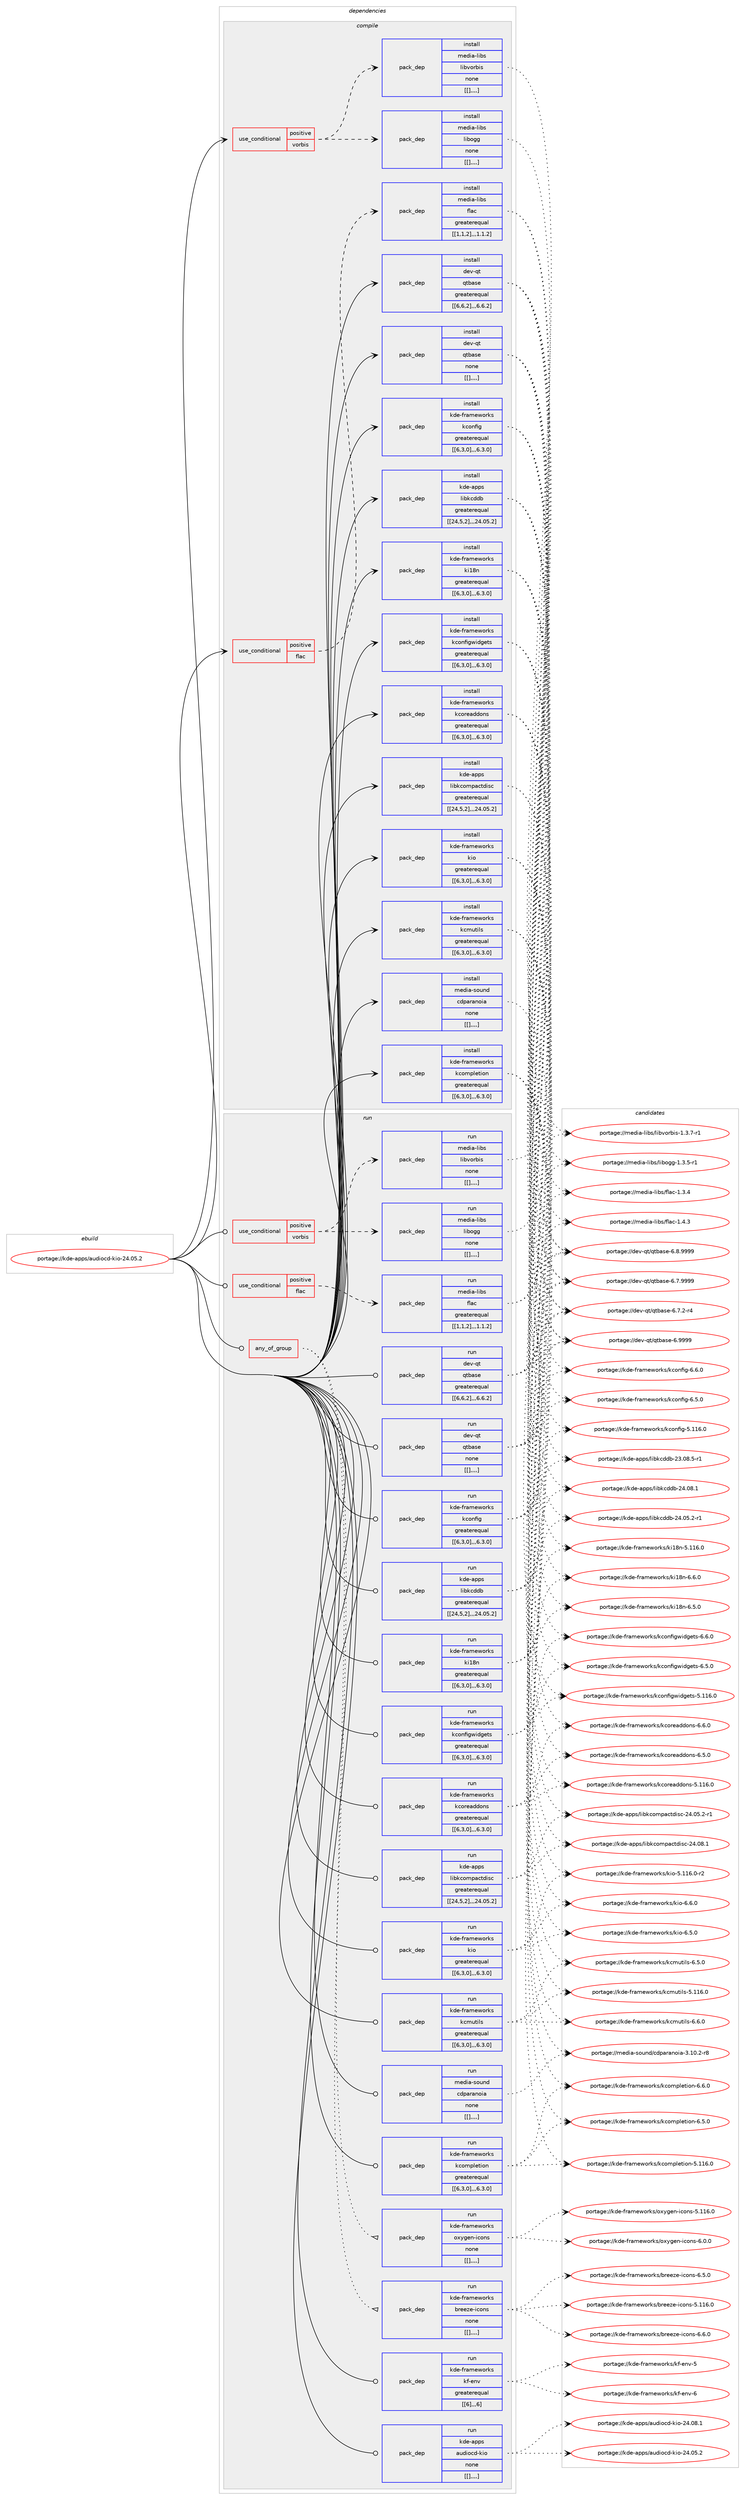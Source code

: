digraph prolog {

# *************
# Graph options
# *************

newrank=true;
concentrate=true;
compound=true;
graph [rankdir=LR,fontname=Helvetica,fontsize=10,ranksep=1.5];#, ranksep=2.5, nodesep=0.2];
edge  [arrowhead=vee];
node  [fontname=Helvetica,fontsize=10];

# **********
# The ebuild
# **********

subgraph cluster_leftcol {
color=gray;
label=<<i>ebuild</i>>;
id [label="portage://kde-apps/audiocd-kio-24.05.2", color=red, width=4, href="../kde-apps/audiocd-kio-24.05.2.svg"];
}

# ****************
# The dependencies
# ****************

subgraph cluster_midcol {
color=gray;
label=<<i>dependencies</i>>;
subgraph cluster_compile {
fillcolor="#eeeeee";
style=filled;
label=<<i>compile</i>>;
subgraph cond68713 {
dependency251372 [label=<<TABLE BORDER="0" CELLBORDER="1" CELLSPACING="0" CELLPADDING="4"><TR><TD ROWSPAN="3" CELLPADDING="10">use_conditional</TD></TR><TR><TD>positive</TD></TR><TR><TD>flac</TD></TR></TABLE>>, shape=none, color=red];
subgraph pack181047 {
dependency251373 [label=<<TABLE BORDER="0" CELLBORDER="1" CELLSPACING="0" CELLPADDING="4" WIDTH="220"><TR><TD ROWSPAN="6" CELLPADDING="30">pack_dep</TD></TR><TR><TD WIDTH="110">install</TD></TR><TR><TD>media-libs</TD></TR><TR><TD>flac</TD></TR><TR><TD>greaterequal</TD></TR><TR><TD>[[1,1,2],,,1.1.2]</TD></TR></TABLE>>, shape=none, color=blue];
}
dependency251372:e -> dependency251373:w [weight=20,style="dashed",arrowhead="vee"];
}
id:e -> dependency251372:w [weight=20,style="solid",arrowhead="vee"];
subgraph cond68714 {
dependency251374 [label=<<TABLE BORDER="0" CELLBORDER="1" CELLSPACING="0" CELLPADDING="4"><TR><TD ROWSPAN="3" CELLPADDING="10">use_conditional</TD></TR><TR><TD>positive</TD></TR><TR><TD>vorbis</TD></TR></TABLE>>, shape=none, color=red];
subgraph pack181048 {
dependency251375 [label=<<TABLE BORDER="0" CELLBORDER="1" CELLSPACING="0" CELLPADDING="4" WIDTH="220"><TR><TD ROWSPAN="6" CELLPADDING="30">pack_dep</TD></TR><TR><TD WIDTH="110">install</TD></TR><TR><TD>media-libs</TD></TR><TR><TD>libogg</TD></TR><TR><TD>none</TD></TR><TR><TD>[[],,,,]</TD></TR></TABLE>>, shape=none, color=blue];
}
dependency251374:e -> dependency251375:w [weight=20,style="dashed",arrowhead="vee"];
subgraph pack181049 {
dependency251376 [label=<<TABLE BORDER="0" CELLBORDER="1" CELLSPACING="0" CELLPADDING="4" WIDTH="220"><TR><TD ROWSPAN="6" CELLPADDING="30">pack_dep</TD></TR><TR><TD WIDTH="110">install</TD></TR><TR><TD>media-libs</TD></TR><TR><TD>libvorbis</TD></TR><TR><TD>none</TD></TR><TR><TD>[[],,,,]</TD></TR></TABLE>>, shape=none, color=blue];
}
dependency251374:e -> dependency251376:w [weight=20,style="dashed",arrowhead="vee"];
}
id:e -> dependency251374:w [weight=20,style="solid",arrowhead="vee"];
subgraph pack181050 {
dependency251377 [label=<<TABLE BORDER="0" CELLBORDER="1" CELLSPACING="0" CELLPADDING="4" WIDTH="220"><TR><TD ROWSPAN="6" CELLPADDING="30">pack_dep</TD></TR><TR><TD WIDTH="110">install</TD></TR><TR><TD>dev-qt</TD></TR><TR><TD>qtbase</TD></TR><TR><TD>greaterequal</TD></TR><TR><TD>[[6,6,2],,,6.6.2]</TD></TR></TABLE>>, shape=none, color=blue];
}
id:e -> dependency251377:w [weight=20,style="solid",arrowhead="vee"];
subgraph pack181051 {
dependency251378 [label=<<TABLE BORDER="0" CELLBORDER="1" CELLSPACING="0" CELLPADDING="4" WIDTH="220"><TR><TD ROWSPAN="6" CELLPADDING="30">pack_dep</TD></TR><TR><TD WIDTH="110">install</TD></TR><TR><TD>dev-qt</TD></TR><TR><TD>qtbase</TD></TR><TR><TD>none</TD></TR><TR><TD>[[],,,,]</TD></TR></TABLE>>, shape=none, color=blue];
}
id:e -> dependency251378:w [weight=20,style="solid",arrowhead="vee"];
subgraph pack181052 {
dependency251379 [label=<<TABLE BORDER="0" CELLBORDER="1" CELLSPACING="0" CELLPADDING="4" WIDTH="220"><TR><TD ROWSPAN="6" CELLPADDING="30">pack_dep</TD></TR><TR><TD WIDTH="110">install</TD></TR><TR><TD>kde-apps</TD></TR><TR><TD>libkcddb</TD></TR><TR><TD>greaterequal</TD></TR><TR><TD>[[24,5,2],,,24.05.2]</TD></TR></TABLE>>, shape=none, color=blue];
}
id:e -> dependency251379:w [weight=20,style="solid",arrowhead="vee"];
subgraph pack181053 {
dependency251380 [label=<<TABLE BORDER="0" CELLBORDER="1" CELLSPACING="0" CELLPADDING="4" WIDTH="220"><TR><TD ROWSPAN="6" CELLPADDING="30">pack_dep</TD></TR><TR><TD WIDTH="110">install</TD></TR><TR><TD>kde-apps</TD></TR><TR><TD>libkcompactdisc</TD></TR><TR><TD>greaterequal</TD></TR><TR><TD>[[24,5,2],,,24.05.2]</TD></TR></TABLE>>, shape=none, color=blue];
}
id:e -> dependency251380:w [weight=20,style="solid",arrowhead="vee"];
subgraph pack181054 {
dependency251381 [label=<<TABLE BORDER="0" CELLBORDER="1" CELLSPACING="0" CELLPADDING="4" WIDTH="220"><TR><TD ROWSPAN="6" CELLPADDING="30">pack_dep</TD></TR><TR><TD WIDTH="110">install</TD></TR><TR><TD>kde-frameworks</TD></TR><TR><TD>kcmutils</TD></TR><TR><TD>greaterequal</TD></TR><TR><TD>[[6,3,0],,,6.3.0]</TD></TR></TABLE>>, shape=none, color=blue];
}
id:e -> dependency251381:w [weight=20,style="solid",arrowhead="vee"];
subgraph pack181055 {
dependency251382 [label=<<TABLE BORDER="0" CELLBORDER="1" CELLSPACING="0" CELLPADDING="4" WIDTH="220"><TR><TD ROWSPAN="6" CELLPADDING="30">pack_dep</TD></TR><TR><TD WIDTH="110">install</TD></TR><TR><TD>kde-frameworks</TD></TR><TR><TD>kcompletion</TD></TR><TR><TD>greaterequal</TD></TR><TR><TD>[[6,3,0],,,6.3.0]</TD></TR></TABLE>>, shape=none, color=blue];
}
id:e -> dependency251382:w [weight=20,style="solid",arrowhead="vee"];
subgraph pack181056 {
dependency251383 [label=<<TABLE BORDER="0" CELLBORDER="1" CELLSPACING="0" CELLPADDING="4" WIDTH="220"><TR><TD ROWSPAN="6" CELLPADDING="30">pack_dep</TD></TR><TR><TD WIDTH="110">install</TD></TR><TR><TD>kde-frameworks</TD></TR><TR><TD>kconfig</TD></TR><TR><TD>greaterequal</TD></TR><TR><TD>[[6,3,0],,,6.3.0]</TD></TR></TABLE>>, shape=none, color=blue];
}
id:e -> dependency251383:w [weight=20,style="solid",arrowhead="vee"];
subgraph pack181057 {
dependency251384 [label=<<TABLE BORDER="0" CELLBORDER="1" CELLSPACING="0" CELLPADDING="4" WIDTH="220"><TR><TD ROWSPAN="6" CELLPADDING="30">pack_dep</TD></TR><TR><TD WIDTH="110">install</TD></TR><TR><TD>kde-frameworks</TD></TR><TR><TD>kconfigwidgets</TD></TR><TR><TD>greaterequal</TD></TR><TR><TD>[[6,3,0],,,6.3.0]</TD></TR></TABLE>>, shape=none, color=blue];
}
id:e -> dependency251384:w [weight=20,style="solid",arrowhead="vee"];
subgraph pack181058 {
dependency251385 [label=<<TABLE BORDER="0" CELLBORDER="1" CELLSPACING="0" CELLPADDING="4" WIDTH="220"><TR><TD ROWSPAN="6" CELLPADDING="30">pack_dep</TD></TR><TR><TD WIDTH="110">install</TD></TR><TR><TD>kde-frameworks</TD></TR><TR><TD>kcoreaddons</TD></TR><TR><TD>greaterequal</TD></TR><TR><TD>[[6,3,0],,,6.3.0]</TD></TR></TABLE>>, shape=none, color=blue];
}
id:e -> dependency251385:w [weight=20,style="solid",arrowhead="vee"];
subgraph pack181059 {
dependency251386 [label=<<TABLE BORDER="0" CELLBORDER="1" CELLSPACING="0" CELLPADDING="4" WIDTH="220"><TR><TD ROWSPAN="6" CELLPADDING="30">pack_dep</TD></TR><TR><TD WIDTH="110">install</TD></TR><TR><TD>kde-frameworks</TD></TR><TR><TD>ki18n</TD></TR><TR><TD>greaterequal</TD></TR><TR><TD>[[6,3,0],,,6.3.0]</TD></TR></TABLE>>, shape=none, color=blue];
}
id:e -> dependency251386:w [weight=20,style="solid",arrowhead="vee"];
subgraph pack181060 {
dependency251387 [label=<<TABLE BORDER="0" CELLBORDER="1" CELLSPACING="0" CELLPADDING="4" WIDTH="220"><TR><TD ROWSPAN="6" CELLPADDING="30">pack_dep</TD></TR><TR><TD WIDTH="110">install</TD></TR><TR><TD>kde-frameworks</TD></TR><TR><TD>kio</TD></TR><TR><TD>greaterequal</TD></TR><TR><TD>[[6,3,0],,,6.3.0]</TD></TR></TABLE>>, shape=none, color=blue];
}
id:e -> dependency251387:w [weight=20,style="solid",arrowhead="vee"];
subgraph pack181061 {
dependency251388 [label=<<TABLE BORDER="0" CELLBORDER="1" CELLSPACING="0" CELLPADDING="4" WIDTH="220"><TR><TD ROWSPAN="6" CELLPADDING="30">pack_dep</TD></TR><TR><TD WIDTH="110">install</TD></TR><TR><TD>media-sound</TD></TR><TR><TD>cdparanoia</TD></TR><TR><TD>none</TD></TR><TR><TD>[[],,,,]</TD></TR></TABLE>>, shape=none, color=blue];
}
id:e -> dependency251388:w [weight=20,style="solid",arrowhead="vee"];
}
subgraph cluster_compileandrun {
fillcolor="#eeeeee";
style=filled;
label=<<i>compile and run</i>>;
}
subgraph cluster_run {
fillcolor="#eeeeee";
style=filled;
label=<<i>run</i>>;
subgraph any1452 {
dependency251389 [label=<<TABLE BORDER="0" CELLBORDER="1" CELLSPACING="0" CELLPADDING="4"><TR><TD CELLPADDING="10">any_of_group</TD></TR></TABLE>>, shape=none, color=red];subgraph pack181062 {
dependency251390 [label=<<TABLE BORDER="0" CELLBORDER="1" CELLSPACING="0" CELLPADDING="4" WIDTH="220"><TR><TD ROWSPAN="6" CELLPADDING="30">pack_dep</TD></TR><TR><TD WIDTH="110">run</TD></TR><TR><TD>kde-frameworks</TD></TR><TR><TD>breeze-icons</TD></TR><TR><TD>none</TD></TR><TR><TD>[[],,,,]</TD></TR></TABLE>>, shape=none, color=blue];
}
dependency251389:e -> dependency251390:w [weight=20,style="dotted",arrowhead="oinv"];
subgraph pack181063 {
dependency251391 [label=<<TABLE BORDER="0" CELLBORDER="1" CELLSPACING="0" CELLPADDING="4" WIDTH="220"><TR><TD ROWSPAN="6" CELLPADDING="30">pack_dep</TD></TR><TR><TD WIDTH="110">run</TD></TR><TR><TD>kde-frameworks</TD></TR><TR><TD>oxygen-icons</TD></TR><TR><TD>none</TD></TR><TR><TD>[[],,,,]</TD></TR></TABLE>>, shape=none, color=blue];
}
dependency251389:e -> dependency251391:w [weight=20,style="dotted",arrowhead="oinv"];
}
id:e -> dependency251389:w [weight=20,style="solid",arrowhead="odot"];
subgraph cond68715 {
dependency251392 [label=<<TABLE BORDER="0" CELLBORDER="1" CELLSPACING="0" CELLPADDING="4"><TR><TD ROWSPAN="3" CELLPADDING="10">use_conditional</TD></TR><TR><TD>positive</TD></TR><TR><TD>flac</TD></TR></TABLE>>, shape=none, color=red];
subgraph pack181064 {
dependency251393 [label=<<TABLE BORDER="0" CELLBORDER="1" CELLSPACING="0" CELLPADDING="4" WIDTH="220"><TR><TD ROWSPAN="6" CELLPADDING="30">pack_dep</TD></TR><TR><TD WIDTH="110">run</TD></TR><TR><TD>media-libs</TD></TR><TR><TD>flac</TD></TR><TR><TD>greaterequal</TD></TR><TR><TD>[[1,1,2],,,1.1.2]</TD></TR></TABLE>>, shape=none, color=blue];
}
dependency251392:e -> dependency251393:w [weight=20,style="dashed",arrowhead="vee"];
}
id:e -> dependency251392:w [weight=20,style="solid",arrowhead="odot"];
subgraph cond68716 {
dependency251394 [label=<<TABLE BORDER="0" CELLBORDER="1" CELLSPACING="0" CELLPADDING="4"><TR><TD ROWSPAN="3" CELLPADDING="10">use_conditional</TD></TR><TR><TD>positive</TD></TR><TR><TD>vorbis</TD></TR></TABLE>>, shape=none, color=red];
subgraph pack181065 {
dependency251395 [label=<<TABLE BORDER="0" CELLBORDER="1" CELLSPACING="0" CELLPADDING="4" WIDTH="220"><TR><TD ROWSPAN="6" CELLPADDING="30">pack_dep</TD></TR><TR><TD WIDTH="110">run</TD></TR><TR><TD>media-libs</TD></TR><TR><TD>libogg</TD></TR><TR><TD>none</TD></TR><TR><TD>[[],,,,]</TD></TR></TABLE>>, shape=none, color=blue];
}
dependency251394:e -> dependency251395:w [weight=20,style="dashed",arrowhead="vee"];
subgraph pack181066 {
dependency251396 [label=<<TABLE BORDER="0" CELLBORDER="1" CELLSPACING="0" CELLPADDING="4" WIDTH="220"><TR><TD ROWSPAN="6" CELLPADDING="30">pack_dep</TD></TR><TR><TD WIDTH="110">run</TD></TR><TR><TD>media-libs</TD></TR><TR><TD>libvorbis</TD></TR><TR><TD>none</TD></TR><TR><TD>[[],,,,]</TD></TR></TABLE>>, shape=none, color=blue];
}
dependency251394:e -> dependency251396:w [weight=20,style="dashed",arrowhead="vee"];
}
id:e -> dependency251394:w [weight=20,style="solid",arrowhead="odot"];
subgraph pack181067 {
dependency251397 [label=<<TABLE BORDER="0" CELLBORDER="1" CELLSPACING="0" CELLPADDING="4" WIDTH="220"><TR><TD ROWSPAN="6" CELLPADDING="30">pack_dep</TD></TR><TR><TD WIDTH="110">run</TD></TR><TR><TD>dev-qt</TD></TR><TR><TD>qtbase</TD></TR><TR><TD>greaterequal</TD></TR><TR><TD>[[6,6,2],,,6.6.2]</TD></TR></TABLE>>, shape=none, color=blue];
}
id:e -> dependency251397:w [weight=20,style="solid",arrowhead="odot"];
subgraph pack181068 {
dependency251398 [label=<<TABLE BORDER="0" CELLBORDER="1" CELLSPACING="0" CELLPADDING="4" WIDTH="220"><TR><TD ROWSPAN="6" CELLPADDING="30">pack_dep</TD></TR><TR><TD WIDTH="110">run</TD></TR><TR><TD>dev-qt</TD></TR><TR><TD>qtbase</TD></TR><TR><TD>none</TD></TR><TR><TD>[[],,,,]</TD></TR></TABLE>>, shape=none, color=blue];
}
id:e -> dependency251398:w [weight=20,style="solid",arrowhead="odot"];
subgraph pack181069 {
dependency251399 [label=<<TABLE BORDER="0" CELLBORDER="1" CELLSPACING="0" CELLPADDING="4" WIDTH="220"><TR><TD ROWSPAN="6" CELLPADDING="30">pack_dep</TD></TR><TR><TD WIDTH="110">run</TD></TR><TR><TD>kde-apps</TD></TR><TR><TD>libkcddb</TD></TR><TR><TD>greaterequal</TD></TR><TR><TD>[[24,5,2],,,24.05.2]</TD></TR></TABLE>>, shape=none, color=blue];
}
id:e -> dependency251399:w [weight=20,style="solid",arrowhead="odot"];
subgraph pack181070 {
dependency251400 [label=<<TABLE BORDER="0" CELLBORDER="1" CELLSPACING="0" CELLPADDING="4" WIDTH="220"><TR><TD ROWSPAN="6" CELLPADDING="30">pack_dep</TD></TR><TR><TD WIDTH="110">run</TD></TR><TR><TD>kde-apps</TD></TR><TR><TD>libkcompactdisc</TD></TR><TR><TD>greaterequal</TD></TR><TR><TD>[[24,5,2],,,24.05.2]</TD></TR></TABLE>>, shape=none, color=blue];
}
id:e -> dependency251400:w [weight=20,style="solid",arrowhead="odot"];
subgraph pack181071 {
dependency251401 [label=<<TABLE BORDER="0" CELLBORDER="1" CELLSPACING="0" CELLPADDING="4" WIDTH="220"><TR><TD ROWSPAN="6" CELLPADDING="30">pack_dep</TD></TR><TR><TD WIDTH="110">run</TD></TR><TR><TD>kde-frameworks</TD></TR><TR><TD>kcmutils</TD></TR><TR><TD>greaterequal</TD></TR><TR><TD>[[6,3,0],,,6.3.0]</TD></TR></TABLE>>, shape=none, color=blue];
}
id:e -> dependency251401:w [weight=20,style="solid",arrowhead="odot"];
subgraph pack181072 {
dependency251402 [label=<<TABLE BORDER="0" CELLBORDER="1" CELLSPACING="0" CELLPADDING="4" WIDTH="220"><TR><TD ROWSPAN="6" CELLPADDING="30">pack_dep</TD></TR><TR><TD WIDTH="110">run</TD></TR><TR><TD>kde-frameworks</TD></TR><TR><TD>kcompletion</TD></TR><TR><TD>greaterequal</TD></TR><TR><TD>[[6,3,0],,,6.3.0]</TD></TR></TABLE>>, shape=none, color=blue];
}
id:e -> dependency251402:w [weight=20,style="solid",arrowhead="odot"];
subgraph pack181073 {
dependency251403 [label=<<TABLE BORDER="0" CELLBORDER="1" CELLSPACING="0" CELLPADDING="4" WIDTH="220"><TR><TD ROWSPAN="6" CELLPADDING="30">pack_dep</TD></TR><TR><TD WIDTH="110">run</TD></TR><TR><TD>kde-frameworks</TD></TR><TR><TD>kconfig</TD></TR><TR><TD>greaterequal</TD></TR><TR><TD>[[6,3,0],,,6.3.0]</TD></TR></TABLE>>, shape=none, color=blue];
}
id:e -> dependency251403:w [weight=20,style="solid",arrowhead="odot"];
subgraph pack181074 {
dependency251404 [label=<<TABLE BORDER="0" CELLBORDER="1" CELLSPACING="0" CELLPADDING="4" WIDTH="220"><TR><TD ROWSPAN="6" CELLPADDING="30">pack_dep</TD></TR><TR><TD WIDTH="110">run</TD></TR><TR><TD>kde-frameworks</TD></TR><TR><TD>kconfigwidgets</TD></TR><TR><TD>greaterequal</TD></TR><TR><TD>[[6,3,0],,,6.3.0]</TD></TR></TABLE>>, shape=none, color=blue];
}
id:e -> dependency251404:w [weight=20,style="solid",arrowhead="odot"];
subgraph pack181075 {
dependency251405 [label=<<TABLE BORDER="0" CELLBORDER="1" CELLSPACING="0" CELLPADDING="4" WIDTH="220"><TR><TD ROWSPAN="6" CELLPADDING="30">pack_dep</TD></TR><TR><TD WIDTH="110">run</TD></TR><TR><TD>kde-frameworks</TD></TR><TR><TD>kcoreaddons</TD></TR><TR><TD>greaterequal</TD></TR><TR><TD>[[6,3,0],,,6.3.0]</TD></TR></TABLE>>, shape=none, color=blue];
}
id:e -> dependency251405:w [weight=20,style="solid",arrowhead="odot"];
subgraph pack181076 {
dependency251406 [label=<<TABLE BORDER="0" CELLBORDER="1" CELLSPACING="0" CELLPADDING="4" WIDTH="220"><TR><TD ROWSPAN="6" CELLPADDING="30">pack_dep</TD></TR><TR><TD WIDTH="110">run</TD></TR><TR><TD>kde-frameworks</TD></TR><TR><TD>kf-env</TD></TR><TR><TD>greaterequal</TD></TR><TR><TD>[[6],,,6]</TD></TR></TABLE>>, shape=none, color=blue];
}
id:e -> dependency251406:w [weight=20,style="solid",arrowhead="odot"];
subgraph pack181077 {
dependency251407 [label=<<TABLE BORDER="0" CELLBORDER="1" CELLSPACING="0" CELLPADDING="4" WIDTH="220"><TR><TD ROWSPAN="6" CELLPADDING="30">pack_dep</TD></TR><TR><TD WIDTH="110">run</TD></TR><TR><TD>kde-frameworks</TD></TR><TR><TD>ki18n</TD></TR><TR><TD>greaterequal</TD></TR><TR><TD>[[6,3,0],,,6.3.0]</TD></TR></TABLE>>, shape=none, color=blue];
}
id:e -> dependency251407:w [weight=20,style="solid",arrowhead="odot"];
subgraph pack181078 {
dependency251408 [label=<<TABLE BORDER="0" CELLBORDER="1" CELLSPACING="0" CELLPADDING="4" WIDTH="220"><TR><TD ROWSPAN="6" CELLPADDING="30">pack_dep</TD></TR><TR><TD WIDTH="110">run</TD></TR><TR><TD>kde-frameworks</TD></TR><TR><TD>kio</TD></TR><TR><TD>greaterequal</TD></TR><TR><TD>[[6,3,0],,,6.3.0]</TD></TR></TABLE>>, shape=none, color=blue];
}
id:e -> dependency251408:w [weight=20,style="solid",arrowhead="odot"];
subgraph pack181079 {
dependency251409 [label=<<TABLE BORDER="0" CELLBORDER="1" CELLSPACING="0" CELLPADDING="4" WIDTH="220"><TR><TD ROWSPAN="6" CELLPADDING="30">pack_dep</TD></TR><TR><TD WIDTH="110">run</TD></TR><TR><TD>media-sound</TD></TR><TR><TD>cdparanoia</TD></TR><TR><TD>none</TD></TR><TR><TD>[[],,,,]</TD></TR></TABLE>>, shape=none, color=blue];
}
id:e -> dependency251409:w [weight=20,style="solid",arrowhead="odot"];
subgraph pack181080 {
dependency251410 [label=<<TABLE BORDER="0" CELLBORDER="1" CELLSPACING="0" CELLPADDING="4" WIDTH="220"><TR><TD ROWSPAN="6" CELLPADDING="30">pack_dep</TD></TR><TR><TD WIDTH="110">run</TD></TR><TR><TD>kde-apps</TD></TR><TR><TD>audiocd-kio</TD></TR><TR><TD>none</TD></TR><TR><TD>[[],,,,]</TD></TR></TABLE>>, shape=none, color=blue];
}
id:e -> dependency251410:w [weight=20,style="solid",arrowhead="odot"];
}
}

# **************
# The candidates
# **************

subgraph cluster_choices {
rank=same;
color=gray;
label=<<i>candidates</i>>;

subgraph choice181047 {
color=black;
nodesep=1;
choice109101100105974510810598115471021089799454946524651 [label="portage://media-libs/flac-1.4.3", color=red, width=4,href="../media-libs/flac-1.4.3.svg"];
choice109101100105974510810598115471021089799454946514652 [label="portage://media-libs/flac-1.3.4", color=red, width=4,href="../media-libs/flac-1.3.4.svg"];
dependency251373:e -> choice109101100105974510810598115471021089799454946524651:w [style=dotted,weight="100"];
dependency251373:e -> choice109101100105974510810598115471021089799454946514652:w [style=dotted,weight="100"];
}
subgraph choice181048 {
color=black;
nodesep=1;
choice10910110010597451081059811547108105981111031034549465146534511449 [label="portage://media-libs/libogg-1.3.5-r1", color=red, width=4,href="../media-libs/libogg-1.3.5-r1.svg"];
dependency251375:e -> choice10910110010597451081059811547108105981111031034549465146534511449:w [style=dotted,weight="100"];
}
subgraph choice181049 {
color=black;
nodesep=1;
choice1091011001059745108105981154710810598118111114981051154549465146554511449 [label="portage://media-libs/libvorbis-1.3.7-r1", color=red, width=4,href="../media-libs/libvorbis-1.3.7-r1.svg"];
dependency251376:e -> choice1091011001059745108105981154710810598118111114981051154549465146554511449:w [style=dotted,weight="100"];
}
subgraph choice181050 {
color=black;
nodesep=1;
choice1001011184511311647113116989711510145544657575757 [label="portage://dev-qt/qtbase-6.9999", color=red, width=4,href="../dev-qt/qtbase-6.9999.svg"];
choice10010111845113116471131169897115101455446564657575757 [label="portage://dev-qt/qtbase-6.8.9999", color=red, width=4,href="../dev-qt/qtbase-6.8.9999.svg"];
choice10010111845113116471131169897115101455446554657575757 [label="portage://dev-qt/qtbase-6.7.9999", color=red, width=4,href="../dev-qt/qtbase-6.7.9999.svg"];
choice100101118451131164711311698971151014554465546504511452 [label="portage://dev-qt/qtbase-6.7.2-r4", color=red, width=4,href="../dev-qt/qtbase-6.7.2-r4.svg"];
dependency251377:e -> choice1001011184511311647113116989711510145544657575757:w [style=dotted,weight="100"];
dependency251377:e -> choice10010111845113116471131169897115101455446564657575757:w [style=dotted,weight="100"];
dependency251377:e -> choice10010111845113116471131169897115101455446554657575757:w [style=dotted,weight="100"];
dependency251377:e -> choice100101118451131164711311698971151014554465546504511452:w [style=dotted,weight="100"];
}
subgraph choice181051 {
color=black;
nodesep=1;
choice1001011184511311647113116989711510145544657575757 [label="portage://dev-qt/qtbase-6.9999", color=red, width=4,href="../dev-qt/qtbase-6.9999.svg"];
choice10010111845113116471131169897115101455446564657575757 [label="portage://dev-qt/qtbase-6.8.9999", color=red, width=4,href="../dev-qt/qtbase-6.8.9999.svg"];
choice10010111845113116471131169897115101455446554657575757 [label="portage://dev-qt/qtbase-6.7.9999", color=red, width=4,href="../dev-qt/qtbase-6.7.9999.svg"];
choice100101118451131164711311698971151014554465546504511452 [label="portage://dev-qt/qtbase-6.7.2-r4", color=red, width=4,href="../dev-qt/qtbase-6.7.2-r4.svg"];
dependency251378:e -> choice1001011184511311647113116989711510145544657575757:w [style=dotted,weight="100"];
dependency251378:e -> choice10010111845113116471131169897115101455446564657575757:w [style=dotted,weight="100"];
dependency251378:e -> choice10010111845113116471131169897115101455446554657575757:w [style=dotted,weight="100"];
dependency251378:e -> choice100101118451131164711311698971151014554465546504511452:w [style=dotted,weight="100"];
}
subgraph choice181052 {
color=black;
nodesep=1;
choice1071001014597112112115471081059810799100100984550524648564649 [label="portage://kde-apps/libkcddb-24.08.1", color=red, width=4,href="../kde-apps/libkcddb-24.08.1.svg"];
choice10710010145971121121154710810598107991001009845505246485346504511449 [label="portage://kde-apps/libkcddb-24.05.2-r1", color=red, width=4,href="../kde-apps/libkcddb-24.05.2-r1.svg"];
choice10710010145971121121154710810598107991001009845505146485646534511449 [label="portage://kde-apps/libkcddb-23.08.5-r1", color=red, width=4,href="../kde-apps/libkcddb-23.08.5-r1.svg"];
dependency251379:e -> choice1071001014597112112115471081059810799100100984550524648564649:w [style=dotted,weight="100"];
dependency251379:e -> choice10710010145971121121154710810598107991001009845505246485346504511449:w [style=dotted,weight="100"];
dependency251379:e -> choice10710010145971121121154710810598107991001009845505146485646534511449:w [style=dotted,weight="100"];
}
subgraph choice181053 {
color=black;
nodesep=1;
choice10710010145971121121154710810598107991111091129799116100105115994550524648564649 [label="portage://kde-apps/libkcompactdisc-24.08.1", color=red, width=4,href="../kde-apps/libkcompactdisc-24.08.1.svg"];
choice107100101459711211211547108105981079911110911297991161001051159945505246485346504511449 [label="portage://kde-apps/libkcompactdisc-24.05.2-r1", color=red, width=4,href="../kde-apps/libkcompactdisc-24.05.2-r1.svg"];
dependency251380:e -> choice10710010145971121121154710810598107991111091129799116100105115994550524648564649:w [style=dotted,weight="100"];
dependency251380:e -> choice107100101459711211211547108105981079911110911297991161001051159945505246485346504511449:w [style=dotted,weight="100"];
}
subgraph choice181054 {
color=black;
nodesep=1;
choice10710010145102114971091011191111141071154710799109117116105108115455446544648 [label="portage://kde-frameworks/kcmutils-6.6.0", color=red, width=4,href="../kde-frameworks/kcmutils-6.6.0.svg"];
choice10710010145102114971091011191111141071154710799109117116105108115455446534648 [label="portage://kde-frameworks/kcmutils-6.5.0", color=red, width=4,href="../kde-frameworks/kcmutils-6.5.0.svg"];
choice107100101451021149710910111911111410711547107991091171161051081154553464949544648 [label="portage://kde-frameworks/kcmutils-5.116.0", color=red, width=4,href="../kde-frameworks/kcmutils-5.116.0.svg"];
dependency251381:e -> choice10710010145102114971091011191111141071154710799109117116105108115455446544648:w [style=dotted,weight="100"];
dependency251381:e -> choice10710010145102114971091011191111141071154710799109117116105108115455446534648:w [style=dotted,weight="100"];
dependency251381:e -> choice107100101451021149710910111911111410711547107991091171161051081154553464949544648:w [style=dotted,weight="100"];
}
subgraph choice181055 {
color=black;
nodesep=1;
choice10710010145102114971091011191111141071154710799111109112108101116105111110455446544648 [label="portage://kde-frameworks/kcompletion-6.6.0", color=red, width=4,href="../kde-frameworks/kcompletion-6.6.0.svg"];
choice10710010145102114971091011191111141071154710799111109112108101116105111110455446534648 [label="portage://kde-frameworks/kcompletion-6.5.0", color=red, width=4,href="../kde-frameworks/kcompletion-6.5.0.svg"];
choice107100101451021149710910111911111410711547107991111091121081011161051111104553464949544648 [label="portage://kde-frameworks/kcompletion-5.116.0", color=red, width=4,href="../kde-frameworks/kcompletion-5.116.0.svg"];
dependency251382:e -> choice10710010145102114971091011191111141071154710799111109112108101116105111110455446544648:w [style=dotted,weight="100"];
dependency251382:e -> choice10710010145102114971091011191111141071154710799111109112108101116105111110455446534648:w [style=dotted,weight="100"];
dependency251382:e -> choice107100101451021149710910111911111410711547107991111091121081011161051111104553464949544648:w [style=dotted,weight="100"];
}
subgraph choice181056 {
color=black;
nodesep=1;
choice10710010145102114971091011191111141071154710799111110102105103455446544648 [label="portage://kde-frameworks/kconfig-6.6.0", color=red, width=4,href="../kde-frameworks/kconfig-6.6.0.svg"];
choice10710010145102114971091011191111141071154710799111110102105103455446534648 [label="portage://kde-frameworks/kconfig-6.5.0", color=red, width=4,href="../kde-frameworks/kconfig-6.5.0.svg"];
choice107100101451021149710910111911111410711547107991111101021051034553464949544648 [label="portage://kde-frameworks/kconfig-5.116.0", color=red, width=4,href="../kde-frameworks/kconfig-5.116.0.svg"];
dependency251383:e -> choice10710010145102114971091011191111141071154710799111110102105103455446544648:w [style=dotted,weight="100"];
dependency251383:e -> choice10710010145102114971091011191111141071154710799111110102105103455446534648:w [style=dotted,weight="100"];
dependency251383:e -> choice107100101451021149710910111911111410711547107991111101021051034553464949544648:w [style=dotted,weight="100"];
}
subgraph choice181057 {
color=black;
nodesep=1;
choice10710010145102114971091011191111141071154710799111110102105103119105100103101116115455446544648 [label="portage://kde-frameworks/kconfigwidgets-6.6.0", color=red, width=4,href="../kde-frameworks/kconfigwidgets-6.6.0.svg"];
choice10710010145102114971091011191111141071154710799111110102105103119105100103101116115455446534648 [label="portage://kde-frameworks/kconfigwidgets-6.5.0", color=red, width=4,href="../kde-frameworks/kconfigwidgets-6.5.0.svg"];
choice107100101451021149710910111911111410711547107991111101021051031191051001031011161154553464949544648 [label="portage://kde-frameworks/kconfigwidgets-5.116.0", color=red, width=4,href="../kde-frameworks/kconfigwidgets-5.116.0.svg"];
dependency251384:e -> choice10710010145102114971091011191111141071154710799111110102105103119105100103101116115455446544648:w [style=dotted,weight="100"];
dependency251384:e -> choice10710010145102114971091011191111141071154710799111110102105103119105100103101116115455446534648:w [style=dotted,weight="100"];
dependency251384:e -> choice107100101451021149710910111911111410711547107991111101021051031191051001031011161154553464949544648:w [style=dotted,weight="100"];
}
subgraph choice181058 {
color=black;
nodesep=1;
choice1071001014510211497109101119111114107115471079911111410197100100111110115455446544648 [label="portage://kde-frameworks/kcoreaddons-6.6.0", color=red, width=4,href="../kde-frameworks/kcoreaddons-6.6.0.svg"];
choice1071001014510211497109101119111114107115471079911111410197100100111110115455446534648 [label="portage://kde-frameworks/kcoreaddons-6.5.0", color=red, width=4,href="../kde-frameworks/kcoreaddons-6.5.0.svg"];
choice10710010145102114971091011191111141071154710799111114101971001001111101154553464949544648 [label="portage://kde-frameworks/kcoreaddons-5.116.0", color=red, width=4,href="../kde-frameworks/kcoreaddons-5.116.0.svg"];
dependency251385:e -> choice1071001014510211497109101119111114107115471079911111410197100100111110115455446544648:w [style=dotted,weight="100"];
dependency251385:e -> choice1071001014510211497109101119111114107115471079911111410197100100111110115455446534648:w [style=dotted,weight="100"];
dependency251385:e -> choice10710010145102114971091011191111141071154710799111114101971001001111101154553464949544648:w [style=dotted,weight="100"];
}
subgraph choice181059 {
color=black;
nodesep=1;
choice1071001014510211497109101119111114107115471071054956110455446544648 [label="portage://kde-frameworks/ki18n-6.6.0", color=red, width=4,href="../kde-frameworks/ki18n-6.6.0.svg"];
choice1071001014510211497109101119111114107115471071054956110455446534648 [label="portage://kde-frameworks/ki18n-6.5.0", color=red, width=4,href="../kde-frameworks/ki18n-6.5.0.svg"];
choice10710010145102114971091011191111141071154710710549561104553464949544648 [label="portage://kde-frameworks/ki18n-5.116.0", color=red, width=4,href="../kde-frameworks/ki18n-5.116.0.svg"];
dependency251386:e -> choice1071001014510211497109101119111114107115471071054956110455446544648:w [style=dotted,weight="100"];
dependency251386:e -> choice1071001014510211497109101119111114107115471071054956110455446534648:w [style=dotted,weight="100"];
dependency251386:e -> choice10710010145102114971091011191111141071154710710549561104553464949544648:w [style=dotted,weight="100"];
}
subgraph choice181060 {
color=black;
nodesep=1;
choice107100101451021149710910111911111410711547107105111455446544648 [label="portage://kde-frameworks/kio-6.6.0", color=red, width=4,href="../kde-frameworks/kio-6.6.0.svg"];
choice107100101451021149710910111911111410711547107105111455446534648 [label="portage://kde-frameworks/kio-6.5.0", color=red, width=4,href="../kde-frameworks/kio-6.5.0.svg"];
choice10710010145102114971091011191111141071154710710511145534649495446484511450 [label="portage://kde-frameworks/kio-5.116.0-r2", color=red, width=4,href="../kde-frameworks/kio-5.116.0-r2.svg"];
dependency251387:e -> choice107100101451021149710910111911111410711547107105111455446544648:w [style=dotted,weight="100"];
dependency251387:e -> choice107100101451021149710910111911111410711547107105111455446534648:w [style=dotted,weight="100"];
dependency251387:e -> choice10710010145102114971091011191111141071154710710511145534649495446484511450:w [style=dotted,weight="100"];
}
subgraph choice181061 {
color=black;
nodesep=1;
choice10910110010597451151111171101004799100112971149711011110597455146494846504511456 [label="portage://media-sound/cdparanoia-3.10.2-r8", color=red, width=4,href="../media-sound/cdparanoia-3.10.2-r8.svg"];
dependency251388:e -> choice10910110010597451151111171101004799100112971149711011110597455146494846504511456:w [style=dotted,weight="100"];
}
subgraph choice181062 {
color=black;
nodesep=1;
choice107100101451021149710910111911111410711547981141011011221014510599111110115455446544648 [label="portage://kde-frameworks/breeze-icons-6.6.0", color=red, width=4,href="../kde-frameworks/breeze-icons-6.6.0.svg"];
choice107100101451021149710910111911111410711547981141011011221014510599111110115455446534648 [label="portage://kde-frameworks/breeze-icons-6.5.0", color=red, width=4,href="../kde-frameworks/breeze-icons-6.5.0.svg"];
choice1071001014510211497109101119111114107115479811410110112210145105991111101154553464949544648 [label="portage://kde-frameworks/breeze-icons-5.116.0", color=red, width=4,href="../kde-frameworks/breeze-icons-5.116.0.svg"];
dependency251390:e -> choice107100101451021149710910111911111410711547981141011011221014510599111110115455446544648:w [style=dotted,weight="100"];
dependency251390:e -> choice107100101451021149710910111911111410711547981141011011221014510599111110115455446534648:w [style=dotted,weight="100"];
dependency251390:e -> choice1071001014510211497109101119111114107115479811410110112210145105991111101154553464949544648:w [style=dotted,weight="100"];
}
subgraph choice181063 {
color=black;
nodesep=1;
choice1071001014510211497109101119111114107115471111201211031011104510599111110115455446484648 [label="portage://kde-frameworks/oxygen-icons-6.0.0", color=red, width=4,href="../kde-frameworks/oxygen-icons-6.0.0.svg"];
choice10710010145102114971091011191111141071154711112012110310111045105991111101154553464949544648 [label="portage://kde-frameworks/oxygen-icons-5.116.0", color=red, width=4,href="../kde-frameworks/oxygen-icons-5.116.0.svg"];
dependency251391:e -> choice1071001014510211497109101119111114107115471111201211031011104510599111110115455446484648:w [style=dotted,weight="100"];
dependency251391:e -> choice10710010145102114971091011191111141071154711112012110310111045105991111101154553464949544648:w [style=dotted,weight="100"];
}
subgraph choice181064 {
color=black;
nodesep=1;
choice109101100105974510810598115471021089799454946524651 [label="portage://media-libs/flac-1.4.3", color=red, width=4,href="../media-libs/flac-1.4.3.svg"];
choice109101100105974510810598115471021089799454946514652 [label="portage://media-libs/flac-1.3.4", color=red, width=4,href="../media-libs/flac-1.3.4.svg"];
dependency251393:e -> choice109101100105974510810598115471021089799454946524651:w [style=dotted,weight="100"];
dependency251393:e -> choice109101100105974510810598115471021089799454946514652:w [style=dotted,weight="100"];
}
subgraph choice181065 {
color=black;
nodesep=1;
choice10910110010597451081059811547108105981111031034549465146534511449 [label="portage://media-libs/libogg-1.3.5-r1", color=red, width=4,href="../media-libs/libogg-1.3.5-r1.svg"];
dependency251395:e -> choice10910110010597451081059811547108105981111031034549465146534511449:w [style=dotted,weight="100"];
}
subgraph choice181066 {
color=black;
nodesep=1;
choice1091011001059745108105981154710810598118111114981051154549465146554511449 [label="portage://media-libs/libvorbis-1.3.7-r1", color=red, width=4,href="../media-libs/libvorbis-1.3.7-r1.svg"];
dependency251396:e -> choice1091011001059745108105981154710810598118111114981051154549465146554511449:w [style=dotted,weight="100"];
}
subgraph choice181067 {
color=black;
nodesep=1;
choice1001011184511311647113116989711510145544657575757 [label="portage://dev-qt/qtbase-6.9999", color=red, width=4,href="../dev-qt/qtbase-6.9999.svg"];
choice10010111845113116471131169897115101455446564657575757 [label="portage://dev-qt/qtbase-6.8.9999", color=red, width=4,href="../dev-qt/qtbase-6.8.9999.svg"];
choice10010111845113116471131169897115101455446554657575757 [label="portage://dev-qt/qtbase-6.7.9999", color=red, width=4,href="../dev-qt/qtbase-6.7.9999.svg"];
choice100101118451131164711311698971151014554465546504511452 [label="portage://dev-qt/qtbase-6.7.2-r4", color=red, width=4,href="../dev-qt/qtbase-6.7.2-r4.svg"];
dependency251397:e -> choice1001011184511311647113116989711510145544657575757:w [style=dotted,weight="100"];
dependency251397:e -> choice10010111845113116471131169897115101455446564657575757:w [style=dotted,weight="100"];
dependency251397:e -> choice10010111845113116471131169897115101455446554657575757:w [style=dotted,weight="100"];
dependency251397:e -> choice100101118451131164711311698971151014554465546504511452:w [style=dotted,weight="100"];
}
subgraph choice181068 {
color=black;
nodesep=1;
choice1001011184511311647113116989711510145544657575757 [label="portage://dev-qt/qtbase-6.9999", color=red, width=4,href="../dev-qt/qtbase-6.9999.svg"];
choice10010111845113116471131169897115101455446564657575757 [label="portage://dev-qt/qtbase-6.8.9999", color=red, width=4,href="../dev-qt/qtbase-6.8.9999.svg"];
choice10010111845113116471131169897115101455446554657575757 [label="portage://dev-qt/qtbase-6.7.9999", color=red, width=4,href="../dev-qt/qtbase-6.7.9999.svg"];
choice100101118451131164711311698971151014554465546504511452 [label="portage://dev-qt/qtbase-6.7.2-r4", color=red, width=4,href="../dev-qt/qtbase-6.7.2-r4.svg"];
dependency251398:e -> choice1001011184511311647113116989711510145544657575757:w [style=dotted,weight="100"];
dependency251398:e -> choice10010111845113116471131169897115101455446564657575757:w [style=dotted,weight="100"];
dependency251398:e -> choice10010111845113116471131169897115101455446554657575757:w [style=dotted,weight="100"];
dependency251398:e -> choice100101118451131164711311698971151014554465546504511452:w [style=dotted,weight="100"];
}
subgraph choice181069 {
color=black;
nodesep=1;
choice1071001014597112112115471081059810799100100984550524648564649 [label="portage://kde-apps/libkcddb-24.08.1", color=red, width=4,href="../kde-apps/libkcddb-24.08.1.svg"];
choice10710010145971121121154710810598107991001009845505246485346504511449 [label="portage://kde-apps/libkcddb-24.05.2-r1", color=red, width=4,href="../kde-apps/libkcddb-24.05.2-r1.svg"];
choice10710010145971121121154710810598107991001009845505146485646534511449 [label="portage://kde-apps/libkcddb-23.08.5-r1", color=red, width=4,href="../kde-apps/libkcddb-23.08.5-r1.svg"];
dependency251399:e -> choice1071001014597112112115471081059810799100100984550524648564649:w [style=dotted,weight="100"];
dependency251399:e -> choice10710010145971121121154710810598107991001009845505246485346504511449:w [style=dotted,weight="100"];
dependency251399:e -> choice10710010145971121121154710810598107991001009845505146485646534511449:w [style=dotted,weight="100"];
}
subgraph choice181070 {
color=black;
nodesep=1;
choice10710010145971121121154710810598107991111091129799116100105115994550524648564649 [label="portage://kde-apps/libkcompactdisc-24.08.1", color=red, width=4,href="../kde-apps/libkcompactdisc-24.08.1.svg"];
choice107100101459711211211547108105981079911110911297991161001051159945505246485346504511449 [label="portage://kde-apps/libkcompactdisc-24.05.2-r1", color=red, width=4,href="../kde-apps/libkcompactdisc-24.05.2-r1.svg"];
dependency251400:e -> choice10710010145971121121154710810598107991111091129799116100105115994550524648564649:w [style=dotted,weight="100"];
dependency251400:e -> choice107100101459711211211547108105981079911110911297991161001051159945505246485346504511449:w [style=dotted,weight="100"];
}
subgraph choice181071 {
color=black;
nodesep=1;
choice10710010145102114971091011191111141071154710799109117116105108115455446544648 [label="portage://kde-frameworks/kcmutils-6.6.0", color=red, width=4,href="../kde-frameworks/kcmutils-6.6.0.svg"];
choice10710010145102114971091011191111141071154710799109117116105108115455446534648 [label="portage://kde-frameworks/kcmutils-6.5.0", color=red, width=4,href="../kde-frameworks/kcmutils-6.5.0.svg"];
choice107100101451021149710910111911111410711547107991091171161051081154553464949544648 [label="portage://kde-frameworks/kcmutils-5.116.0", color=red, width=4,href="../kde-frameworks/kcmutils-5.116.0.svg"];
dependency251401:e -> choice10710010145102114971091011191111141071154710799109117116105108115455446544648:w [style=dotted,weight="100"];
dependency251401:e -> choice10710010145102114971091011191111141071154710799109117116105108115455446534648:w [style=dotted,weight="100"];
dependency251401:e -> choice107100101451021149710910111911111410711547107991091171161051081154553464949544648:w [style=dotted,weight="100"];
}
subgraph choice181072 {
color=black;
nodesep=1;
choice10710010145102114971091011191111141071154710799111109112108101116105111110455446544648 [label="portage://kde-frameworks/kcompletion-6.6.0", color=red, width=4,href="../kde-frameworks/kcompletion-6.6.0.svg"];
choice10710010145102114971091011191111141071154710799111109112108101116105111110455446534648 [label="portage://kde-frameworks/kcompletion-6.5.0", color=red, width=4,href="../kde-frameworks/kcompletion-6.5.0.svg"];
choice107100101451021149710910111911111410711547107991111091121081011161051111104553464949544648 [label="portage://kde-frameworks/kcompletion-5.116.0", color=red, width=4,href="../kde-frameworks/kcompletion-5.116.0.svg"];
dependency251402:e -> choice10710010145102114971091011191111141071154710799111109112108101116105111110455446544648:w [style=dotted,weight="100"];
dependency251402:e -> choice10710010145102114971091011191111141071154710799111109112108101116105111110455446534648:w [style=dotted,weight="100"];
dependency251402:e -> choice107100101451021149710910111911111410711547107991111091121081011161051111104553464949544648:w [style=dotted,weight="100"];
}
subgraph choice181073 {
color=black;
nodesep=1;
choice10710010145102114971091011191111141071154710799111110102105103455446544648 [label="portage://kde-frameworks/kconfig-6.6.0", color=red, width=4,href="../kde-frameworks/kconfig-6.6.0.svg"];
choice10710010145102114971091011191111141071154710799111110102105103455446534648 [label="portage://kde-frameworks/kconfig-6.5.0", color=red, width=4,href="../kde-frameworks/kconfig-6.5.0.svg"];
choice107100101451021149710910111911111410711547107991111101021051034553464949544648 [label="portage://kde-frameworks/kconfig-5.116.0", color=red, width=4,href="../kde-frameworks/kconfig-5.116.0.svg"];
dependency251403:e -> choice10710010145102114971091011191111141071154710799111110102105103455446544648:w [style=dotted,weight="100"];
dependency251403:e -> choice10710010145102114971091011191111141071154710799111110102105103455446534648:w [style=dotted,weight="100"];
dependency251403:e -> choice107100101451021149710910111911111410711547107991111101021051034553464949544648:w [style=dotted,weight="100"];
}
subgraph choice181074 {
color=black;
nodesep=1;
choice10710010145102114971091011191111141071154710799111110102105103119105100103101116115455446544648 [label="portage://kde-frameworks/kconfigwidgets-6.6.0", color=red, width=4,href="../kde-frameworks/kconfigwidgets-6.6.0.svg"];
choice10710010145102114971091011191111141071154710799111110102105103119105100103101116115455446534648 [label="portage://kde-frameworks/kconfigwidgets-6.5.0", color=red, width=4,href="../kde-frameworks/kconfigwidgets-6.5.0.svg"];
choice107100101451021149710910111911111410711547107991111101021051031191051001031011161154553464949544648 [label="portage://kde-frameworks/kconfigwidgets-5.116.0", color=red, width=4,href="../kde-frameworks/kconfigwidgets-5.116.0.svg"];
dependency251404:e -> choice10710010145102114971091011191111141071154710799111110102105103119105100103101116115455446544648:w [style=dotted,weight="100"];
dependency251404:e -> choice10710010145102114971091011191111141071154710799111110102105103119105100103101116115455446534648:w [style=dotted,weight="100"];
dependency251404:e -> choice107100101451021149710910111911111410711547107991111101021051031191051001031011161154553464949544648:w [style=dotted,weight="100"];
}
subgraph choice181075 {
color=black;
nodesep=1;
choice1071001014510211497109101119111114107115471079911111410197100100111110115455446544648 [label="portage://kde-frameworks/kcoreaddons-6.6.0", color=red, width=4,href="../kde-frameworks/kcoreaddons-6.6.0.svg"];
choice1071001014510211497109101119111114107115471079911111410197100100111110115455446534648 [label="portage://kde-frameworks/kcoreaddons-6.5.0", color=red, width=4,href="../kde-frameworks/kcoreaddons-6.5.0.svg"];
choice10710010145102114971091011191111141071154710799111114101971001001111101154553464949544648 [label="portage://kde-frameworks/kcoreaddons-5.116.0", color=red, width=4,href="../kde-frameworks/kcoreaddons-5.116.0.svg"];
dependency251405:e -> choice1071001014510211497109101119111114107115471079911111410197100100111110115455446544648:w [style=dotted,weight="100"];
dependency251405:e -> choice1071001014510211497109101119111114107115471079911111410197100100111110115455446534648:w [style=dotted,weight="100"];
dependency251405:e -> choice10710010145102114971091011191111141071154710799111114101971001001111101154553464949544648:w [style=dotted,weight="100"];
}
subgraph choice181076 {
color=black;
nodesep=1;
choice107100101451021149710910111911111410711547107102451011101184554 [label="portage://kde-frameworks/kf-env-6", color=red, width=4,href="../kde-frameworks/kf-env-6.svg"];
choice107100101451021149710910111911111410711547107102451011101184553 [label="portage://kde-frameworks/kf-env-5", color=red, width=4,href="../kde-frameworks/kf-env-5.svg"];
dependency251406:e -> choice107100101451021149710910111911111410711547107102451011101184554:w [style=dotted,weight="100"];
dependency251406:e -> choice107100101451021149710910111911111410711547107102451011101184553:w [style=dotted,weight="100"];
}
subgraph choice181077 {
color=black;
nodesep=1;
choice1071001014510211497109101119111114107115471071054956110455446544648 [label="portage://kde-frameworks/ki18n-6.6.0", color=red, width=4,href="../kde-frameworks/ki18n-6.6.0.svg"];
choice1071001014510211497109101119111114107115471071054956110455446534648 [label="portage://kde-frameworks/ki18n-6.5.0", color=red, width=4,href="../kde-frameworks/ki18n-6.5.0.svg"];
choice10710010145102114971091011191111141071154710710549561104553464949544648 [label="portage://kde-frameworks/ki18n-5.116.0", color=red, width=4,href="../kde-frameworks/ki18n-5.116.0.svg"];
dependency251407:e -> choice1071001014510211497109101119111114107115471071054956110455446544648:w [style=dotted,weight="100"];
dependency251407:e -> choice1071001014510211497109101119111114107115471071054956110455446534648:w [style=dotted,weight="100"];
dependency251407:e -> choice10710010145102114971091011191111141071154710710549561104553464949544648:w [style=dotted,weight="100"];
}
subgraph choice181078 {
color=black;
nodesep=1;
choice107100101451021149710910111911111410711547107105111455446544648 [label="portage://kde-frameworks/kio-6.6.0", color=red, width=4,href="../kde-frameworks/kio-6.6.0.svg"];
choice107100101451021149710910111911111410711547107105111455446534648 [label="portage://kde-frameworks/kio-6.5.0", color=red, width=4,href="../kde-frameworks/kio-6.5.0.svg"];
choice10710010145102114971091011191111141071154710710511145534649495446484511450 [label="portage://kde-frameworks/kio-5.116.0-r2", color=red, width=4,href="../kde-frameworks/kio-5.116.0-r2.svg"];
dependency251408:e -> choice107100101451021149710910111911111410711547107105111455446544648:w [style=dotted,weight="100"];
dependency251408:e -> choice107100101451021149710910111911111410711547107105111455446534648:w [style=dotted,weight="100"];
dependency251408:e -> choice10710010145102114971091011191111141071154710710511145534649495446484511450:w [style=dotted,weight="100"];
}
subgraph choice181079 {
color=black;
nodesep=1;
choice10910110010597451151111171101004799100112971149711011110597455146494846504511456 [label="portage://media-sound/cdparanoia-3.10.2-r8", color=red, width=4,href="../media-sound/cdparanoia-3.10.2-r8.svg"];
dependency251409:e -> choice10910110010597451151111171101004799100112971149711011110597455146494846504511456:w [style=dotted,weight="100"];
}
subgraph choice181080 {
color=black;
nodesep=1;
choice1071001014597112112115479711710010511199100451071051114550524648564649 [label="portage://kde-apps/audiocd-kio-24.08.1", color=red, width=4,href="../kde-apps/audiocd-kio-24.08.1.svg"];
choice1071001014597112112115479711710010511199100451071051114550524648534650 [label="portage://kde-apps/audiocd-kio-24.05.2", color=red, width=4,href="../kde-apps/audiocd-kio-24.05.2.svg"];
dependency251410:e -> choice1071001014597112112115479711710010511199100451071051114550524648564649:w [style=dotted,weight="100"];
dependency251410:e -> choice1071001014597112112115479711710010511199100451071051114550524648534650:w [style=dotted,weight="100"];
}
}

}
